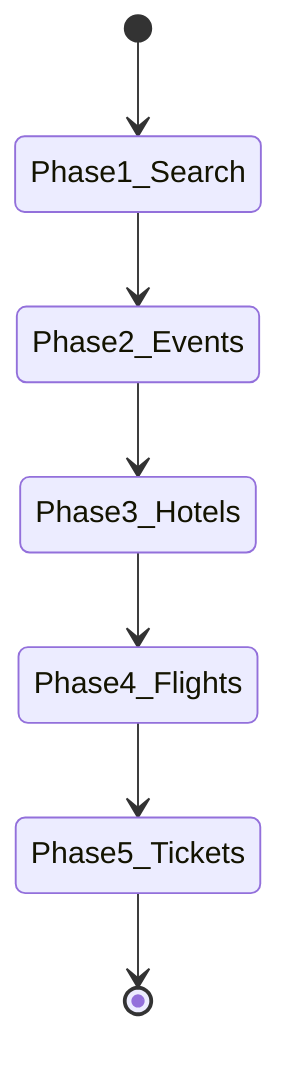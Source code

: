 stateDiagram-v2
    [*] --> Phase1_Search
    Phase1_Search --> Phase2_Events
    Phase2_Events --> Phase3_Hotels
    Phase3_Hotels --> Phase4_Flights
    Phase4_Flights --> Phase5_Tickets
    Phase5_Tickets --> [*]